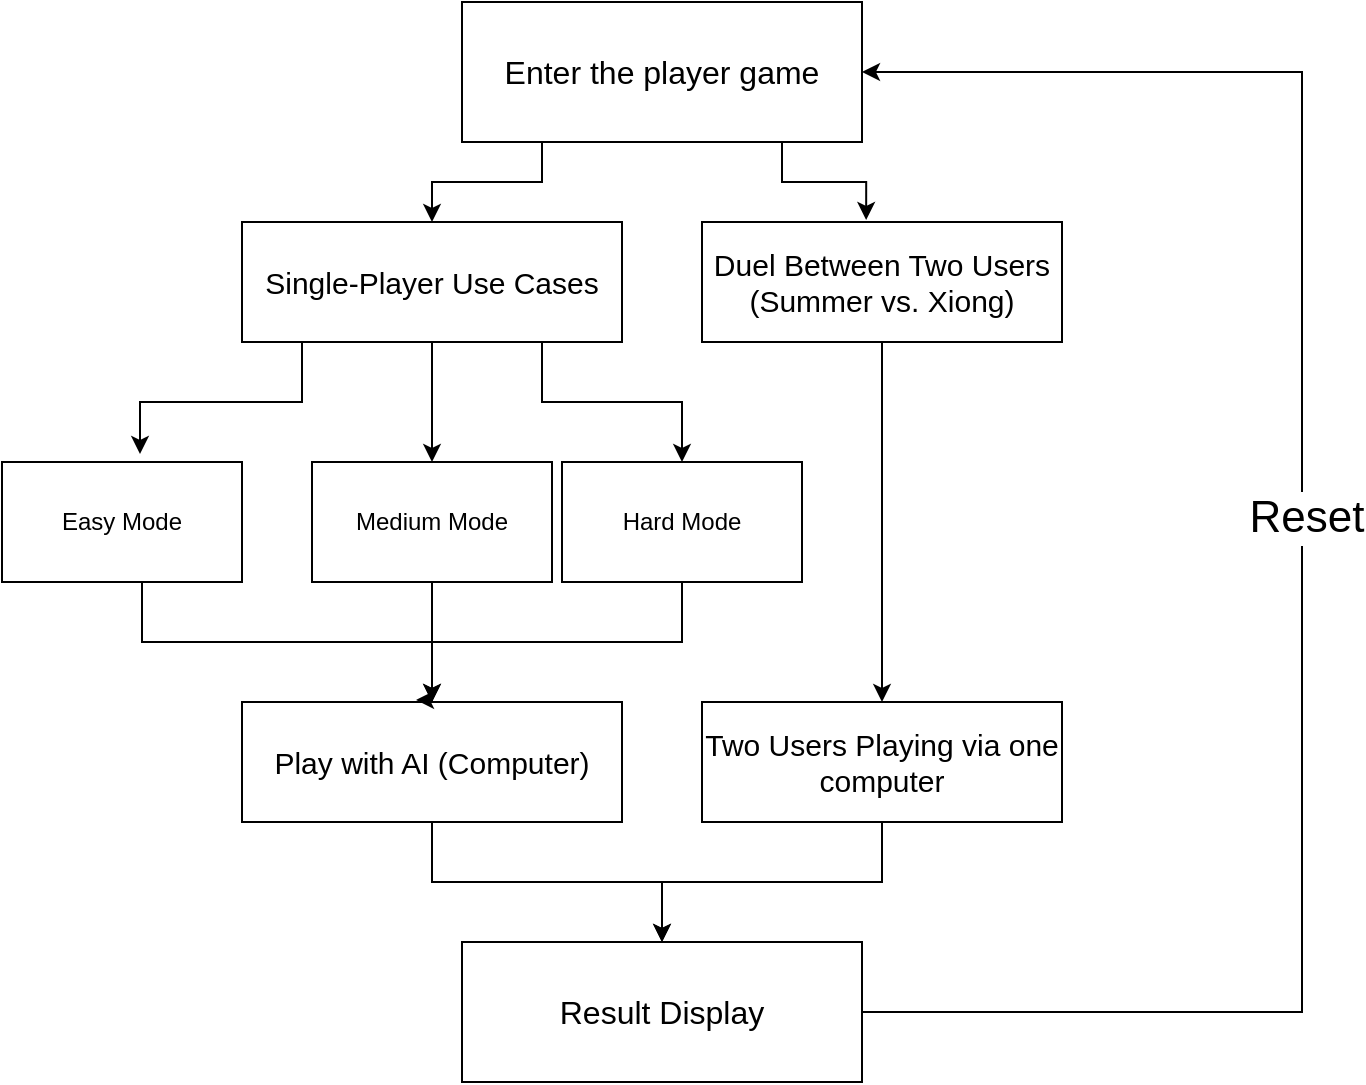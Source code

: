 <mxfile version="22.1.17" type="github">
  <diagram name="第 1 页" id="oT8-xcC14sC5nJTXVAAc">
    <mxGraphModel dx="984" dy="626" grid="0" gridSize="10" guides="1" tooltips="1" connect="1" arrows="1" fold="1" page="1" pageScale="1" pageWidth="827" pageHeight="1169" background="none" math="0" shadow="0">
      <root>
        <mxCell id="0" />
        <mxCell id="1" parent="0" />
        <mxCell id="eS18L2PSOOnawbZXzai0-16" style="edgeStyle=orthogonalEdgeStyle;rounded=0;orthogonalLoop=1;jettySize=auto;html=1;entryX=0.5;entryY=0;entryDx=0;entryDy=0;" edge="1" parent="1" source="eS18L2PSOOnawbZXzai0-1" target="eS18L2PSOOnawbZXzai0-3">
          <mxGeometry relative="1" as="geometry">
            <Array as="points">
              <mxPoint x="320" y="160" />
              <mxPoint x="265" y="160" />
            </Array>
          </mxGeometry>
        </mxCell>
        <mxCell id="eS18L2PSOOnawbZXzai0-1" value="&lt;font style=&quot;font-size: 16px;&quot;&gt;Enter the player game&lt;/font&gt;" style="rounded=0;whiteSpace=wrap;html=1;" vertex="1" parent="1">
          <mxGeometry x="280" y="70" width="200" height="70" as="geometry" />
        </mxCell>
        <mxCell id="eS18L2PSOOnawbZXzai0-23" style="edgeStyle=orthogonalEdgeStyle;rounded=0;orthogonalLoop=1;jettySize=auto;html=1;entryX=0.5;entryY=0;entryDx=0;entryDy=0;" edge="1" parent="1" source="eS18L2PSOOnawbZXzai0-2" target="eS18L2PSOOnawbZXzai0-12">
          <mxGeometry relative="1" as="geometry" />
        </mxCell>
        <mxCell id="eS18L2PSOOnawbZXzai0-2" value="&lt;font style=&quot;font-size: 15px;&quot;&gt;Duel Between Two Users&lt;br&gt;(Summer vs. Xiong)&lt;/font&gt;" style="rounded=0;whiteSpace=wrap;html=1;" vertex="1" parent="1">
          <mxGeometry x="400" y="180" width="180" height="60" as="geometry" />
        </mxCell>
        <mxCell id="eS18L2PSOOnawbZXzai0-22" style="edgeStyle=orthogonalEdgeStyle;rounded=0;orthogonalLoop=1;jettySize=auto;html=1;entryX=0.5;entryY=0;entryDx=0;entryDy=0;" edge="1" parent="1" source="eS18L2PSOOnawbZXzai0-3" target="eS18L2PSOOnawbZXzai0-9">
          <mxGeometry relative="1" as="geometry">
            <Array as="points">
              <mxPoint x="320" y="270" />
              <mxPoint x="390" y="270" />
            </Array>
          </mxGeometry>
        </mxCell>
        <mxCell id="eS18L2PSOOnawbZXzai0-27" style="edgeStyle=orthogonalEdgeStyle;rounded=0;orthogonalLoop=1;jettySize=auto;html=1;entryX=0.5;entryY=0;entryDx=0;entryDy=0;" edge="1" parent="1" source="eS18L2PSOOnawbZXzai0-3" target="eS18L2PSOOnawbZXzai0-8">
          <mxGeometry relative="1" as="geometry" />
        </mxCell>
        <mxCell id="eS18L2PSOOnawbZXzai0-3" value="&lt;font style=&quot;font-size: 15px;&quot;&gt;Single-Player Use Cases&lt;/font&gt;" style="rounded=0;whiteSpace=wrap;html=1;" vertex="1" parent="1">
          <mxGeometry x="170" y="180" width="190" height="60" as="geometry" />
        </mxCell>
        <mxCell id="eS18L2PSOOnawbZXzai0-7" value="Easy Mode" style="rounded=0;whiteSpace=wrap;html=1;" vertex="1" parent="1">
          <mxGeometry x="50" y="300" width="120" height="60" as="geometry" />
        </mxCell>
        <mxCell id="eS18L2PSOOnawbZXzai0-25" style="edgeStyle=orthogonalEdgeStyle;rounded=0;orthogonalLoop=1;jettySize=auto;html=1;entryX=0.5;entryY=0;entryDx=0;entryDy=0;" edge="1" parent="1" source="eS18L2PSOOnawbZXzai0-8" target="eS18L2PSOOnawbZXzai0-11">
          <mxGeometry relative="1" as="geometry" />
        </mxCell>
        <mxCell id="eS18L2PSOOnawbZXzai0-8" value="Medium Mode" style="rounded=0;whiteSpace=wrap;html=1;" vertex="1" parent="1">
          <mxGeometry x="205" y="300" width="120" height="60" as="geometry" />
        </mxCell>
        <mxCell id="eS18L2PSOOnawbZXzai0-26" style="edgeStyle=orthogonalEdgeStyle;rounded=0;orthogonalLoop=1;jettySize=auto;html=1;entryX=0.5;entryY=0;entryDx=0;entryDy=0;" edge="1" parent="1" source="eS18L2PSOOnawbZXzai0-9" target="eS18L2PSOOnawbZXzai0-11">
          <mxGeometry relative="1" as="geometry" />
        </mxCell>
        <mxCell id="eS18L2PSOOnawbZXzai0-9" value="Hard Mode" style="rounded=0;whiteSpace=wrap;html=1;" vertex="1" parent="1">
          <mxGeometry x="330" y="300" width="120" height="60" as="geometry" />
        </mxCell>
        <mxCell id="eS18L2PSOOnawbZXzai0-28" style="edgeStyle=orthogonalEdgeStyle;rounded=0;orthogonalLoop=1;jettySize=auto;html=1;" edge="1" parent="1" source="eS18L2PSOOnawbZXzai0-11" target="eS18L2PSOOnawbZXzai0-13">
          <mxGeometry relative="1" as="geometry" />
        </mxCell>
        <mxCell id="eS18L2PSOOnawbZXzai0-11" value="&lt;font style=&quot;font-size: 15px;&quot;&gt;Play with AI (Computer)&lt;/font&gt;" style="rounded=0;whiteSpace=wrap;html=1;" vertex="1" parent="1">
          <mxGeometry x="170" y="420" width="190" height="60" as="geometry" />
        </mxCell>
        <mxCell id="eS18L2PSOOnawbZXzai0-29" style="edgeStyle=orthogonalEdgeStyle;rounded=0;orthogonalLoop=1;jettySize=auto;html=1;entryX=0.5;entryY=0;entryDx=0;entryDy=0;" edge="1" parent="1" source="eS18L2PSOOnawbZXzai0-12" target="eS18L2PSOOnawbZXzai0-13">
          <mxGeometry relative="1" as="geometry" />
        </mxCell>
        <mxCell id="eS18L2PSOOnawbZXzai0-12" value="&lt;span style=&quot;font-size: 15px;&quot;&gt;Two Users Playing via one computer&lt;/span&gt;" style="rounded=0;whiteSpace=wrap;html=1;" vertex="1" parent="1">
          <mxGeometry x="400" y="420" width="180" height="60" as="geometry" />
        </mxCell>
        <mxCell id="eS18L2PSOOnawbZXzai0-14" style="edgeStyle=orthogonalEdgeStyle;rounded=0;orthogonalLoop=1;jettySize=auto;html=1;entryX=1;entryY=0.5;entryDx=0;entryDy=0;" edge="1" parent="1" source="eS18L2PSOOnawbZXzai0-13" target="eS18L2PSOOnawbZXzai0-1">
          <mxGeometry relative="1" as="geometry">
            <Array as="points">
              <mxPoint x="700" y="575" />
              <mxPoint x="700" y="105" />
            </Array>
          </mxGeometry>
        </mxCell>
        <mxCell id="eS18L2PSOOnawbZXzai0-15" value="&lt;font style=&quot;font-size: 22px;&quot;&gt;Reset&lt;/font&gt;" style="edgeLabel;html=1;align=center;verticalAlign=middle;resizable=0;points=[];" vertex="1" connectable="0" parent="eS18L2PSOOnawbZXzai0-14">
          <mxGeometry x="0.026" y="-2" relative="1" as="geometry">
            <mxPoint as="offset" />
          </mxGeometry>
        </mxCell>
        <mxCell id="eS18L2PSOOnawbZXzai0-13" value="&lt;font style=&quot;font-size: 16px;&quot;&gt;Result Display&lt;/font&gt;" style="rounded=0;whiteSpace=wrap;html=1;" vertex="1" parent="1">
          <mxGeometry x="280" y="540" width="200" height="70" as="geometry" />
        </mxCell>
        <mxCell id="eS18L2PSOOnawbZXzai0-17" style="edgeStyle=orthogonalEdgeStyle;rounded=0;orthogonalLoop=1;jettySize=auto;html=1;entryX=0.456;entryY=-0.017;entryDx=0;entryDy=0;entryPerimeter=0;" edge="1" parent="1" source="eS18L2PSOOnawbZXzai0-1" target="eS18L2PSOOnawbZXzai0-2">
          <mxGeometry relative="1" as="geometry">
            <Array as="points">
              <mxPoint x="440" y="160" />
              <mxPoint x="482" y="160" />
            </Array>
          </mxGeometry>
        </mxCell>
        <mxCell id="eS18L2PSOOnawbZXzai0-19" style="edgeStyle=orthogonalEdgeStyle;rounded=0;orthogonalLoop=1;jettySize=auto;html=1;entryX=0.575;entryY=-0.067;entryDx=0;entryDy=0;entryPerimeter=0;" edge="1" parent="1" source="eS18L2PSOOnawbZXzai0-3" target="eS18L2PSOOnawbZXzai0-7">
          <mxGeometry relative="1" as="geometry">
            <Array as="points">
              <mxPoint x="200" y="270" />
              <mxPoint x="119" y="270" />
            </Array>
          </mxGeometry>
        </mxCell>
        <mxCell id="eS18L2PSOOnawbZXzai0-24" style="edgeStyle=orthogonalEdgeStyle;rounded=0;orthogonalLoop=1;jettySize=auto;html=1;entryX=0.458;entryY=-0.017;entryDx=0;entryDy=0;entryPerimeter=0;" edge="1" parent="1" source="eS18L2PSOOnawbZXzai0-7" target="eS18L2PSOOnawbZXzai0-11">
          <mxGeometry relative="1" as="geometry">
            <Array as="points">
              <mxPoint x="120" y="390" />
              <mxPoint x="265" y="390" />
              <mxPoint x="265" y="419" />
            </Array>
          </mxGeometry>
        </mxCell>
      </root>
    </mxGraphModel>
  </diagram>
</mxfile>
